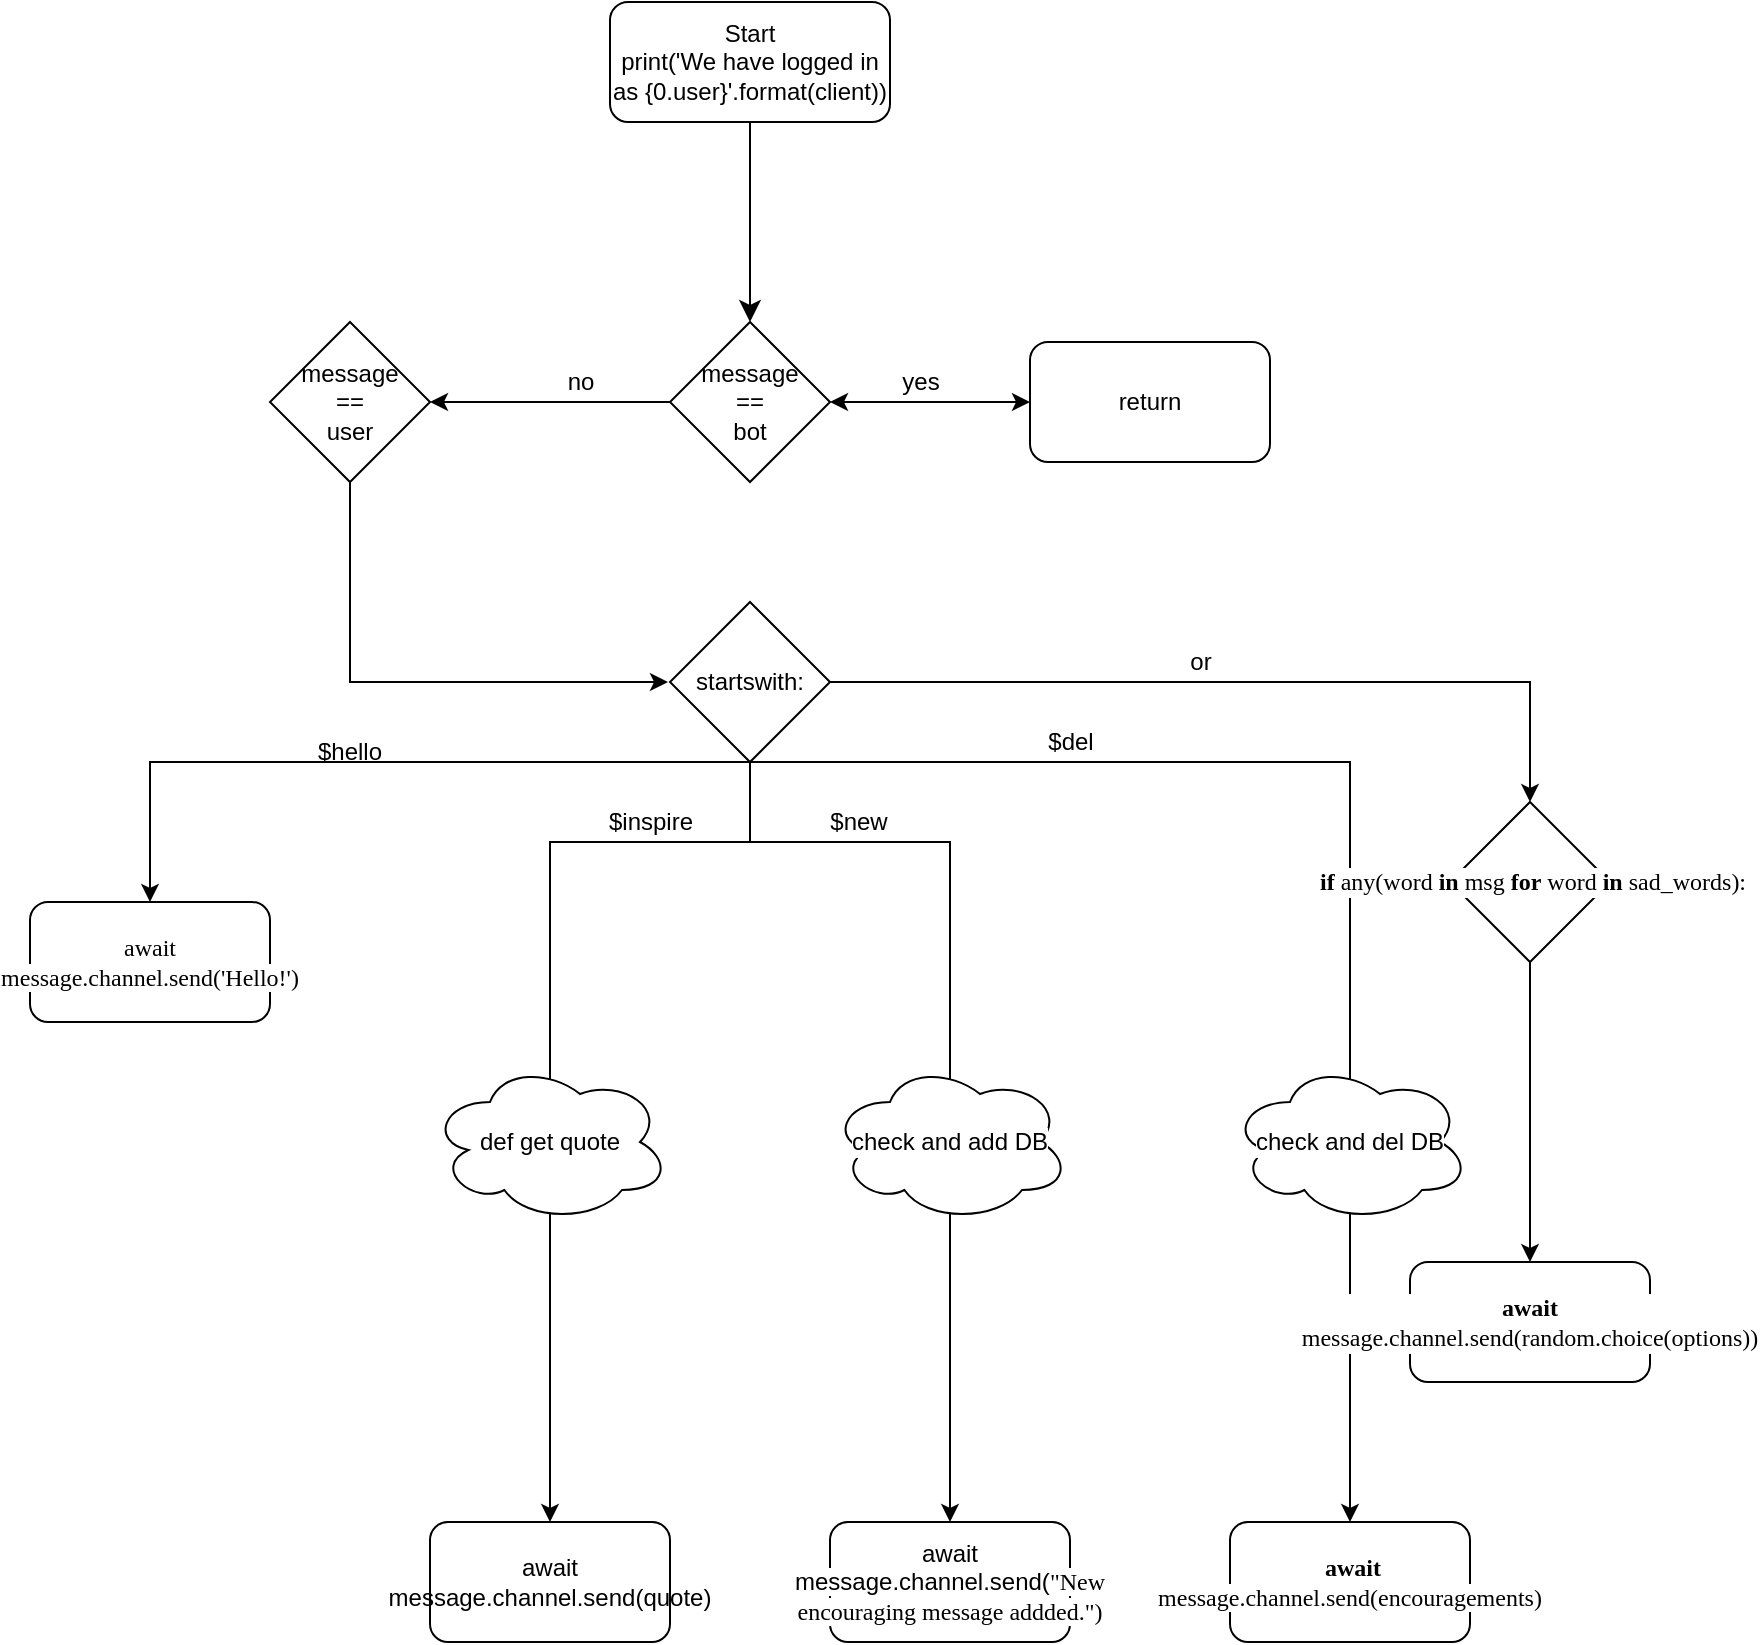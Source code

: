 <mxfile version="16.6.4" type="github">
  <diagram id="C5RBs43oDa-KdzZeNtuy" name="Page-1">
    <mxGraphModel dx="1666" dy="584" grid="1" gridSize="10" guides="1" tooltips="1" connect="1" arrows="1" fold="1" page="1" pageScale="1" pageWidth="827" pageHeight="1169" math="0" shadow="0">
      <root>
        <mxCell id="WIyWlLk6GJQsqaUBKTNV-0" />
        <mxCell id="WIyWlLk6GJQsqaUBKTNV-1" parent="WIyWlLk6GJQsqaUBKTNV-0" />
        <mxCell id="WIyWlLk6GJQsqaUBKTNV-2" value="" style="rounded=0;html=1;jettySize=auto;orthogonalLoop=1;fontSize=11;endArrow=classic;endFill=1;endSize=8;strokeWidth=1;shadow=0;labelBackgroundColor=none;edgeStyle=orthogonalEdgeStyle;" parent="WIyWlLk6GJQsqaUBKTNV-1" source="WIyWlLk6GJQsqaUBKTNV-3" edge="1">
          <mxGeometry relative="1" as="geometry">
            <mxPoint x="380" y="200" as="targetPoint" />
            <Array as="points">
              <mxPoint x="380" y="170" />
            </Array>
          </mxGeometry>
        </mxCell>
        <mxCell id="WIyWlLk6GJQsqaUBKTNV-3" value="Start&lt;br&gt;print(&#39;We have logged in as {0.user}&#39;.format(client))" style="rounded=1;whiteSpace=wrap;html=1;fontSize=12;glass=0;strokeWidth=1;shadow=0;" parent="WIyWlLk6GJQsqaUBKTNV-1" vertex="1">
          <mxGeometry x="310" y="40" width="140" height="60" as="geometry" />
        </mxCell>
        <mxCell id="tSzQzllDuJfJB7DnbiB4-0" value="message&lt;br&gt;==&lt;br&gt;bot" style="rhombus;whiteSpace=wrap;html=1;" vertex="1" parent="WIyWlLk6GJQsqaUBKTNV-1">
          <mxGeometry x="340" y="200" width="80" height="80" as="geometry" />
        </mxCell>
        <mxCell id="tSzQzllDuJfJB7DnbiB4-2" value="return" style="rounded=1;whiteSpace=wrap;html=1;" vertex="1" parent="WIyWlLk6GJQsqaUBKTNV-1">
          <mxGeometry x="520" y="210" width="120" height="60" as="geometry" />
        </mxCell>
        <mxCell id="tSzQzllDuJfJB7DnbiB4-3" value="" style="endArrow=classic;startArrow=classic;html=1;rounded=0;entryX=0;entryY=0.5;entryDx=0;entryDy=0;exitX=1;exitY=0.5;exitDx=0;exitDy=0;" edge="1" parent="WIyWlLk6GJQsqaUBKTNV-1" source="tSzQzllDuJfJB7DnbiB4-0" target="tSzQzllDuJfJB7DnbiB4-2">
          <mxGeometry width="50" height="50" relative="1" as="geometry">
            <mxPoint x="230" y="330" as="sourcePoint" />
            <mxPoint x="280" y="280" as="targetPoint" />
          </mxGeometry>
        </mxCell>
        <mxCell id="tSzQzllDuJfJB7DnbiB4-4" value="" style="endArrow=classic;html=1;rounded=0;exitX=0;exitY=0.5;exitDx=0;exitDy=0;entryX=1;entryY=0.5;entryDx=0;entryDy=0;" edge="1" parent="WIyWlLk6GJQsqaUBKTNV-1" source="tSzQzllDuJfJB7DnbiB4-0" target="tSzQzllDuJfJB7DnbiB4-9">
          <mxGeometry width="50" height="50" relative="1" as="geometry">
            <mxPoint x="230" y="330" as="sourcePoint" />
            <mxPoint x="240" y="240" as="targetPoint" />
          </mxGeometry>
        </mxCell>
        <mxCell id="tSzQzllDuJfJB7DnbiB4-5" value="yes" style="text;html=1;align=center;verticalAlign=middle;resizable=0;points=[];autosize=1;strokeColor=none;fillColor=none;" vertex="1" parent="WIyWlLk6GJQsqaUBKTNV-1">
          <mxGeometry x="450" y="220" width="30" height="20" as="geometry" />
        </mxCell>
        <mxCell id="tSzQzllDuJfJB7DnbiB4-6" value="no" style="text;html=1;align=center;verticalAlign=middle;resizable=0;points=[];autosize=1;strokeColor=none;fillColor=none;" vertex="1" parent="WIyWlLk6GJQsqaUBKTNV-1">
          <mxGeometry x="280" y="220" width="30" height="20" as="geometry" />
        </mxCell>
        <mxCell id="tSzQzllDuJfJB7DnbiB4-8" value="" style="endArrow=classic;html=1;rounded=0;entryX=0.5;entryY=0;entryDx=0;entryDy=0;exitX=0.5;exitY=1;exitDx=0;exitDy=0;" edge="1" parent="WIyWlLk6GJQsqaUBKTNV-1" source="tSzQzllDuJfJB7DnbiB4-9">
          <mxGeometry width="50" height="50" relative="1" as="geometry">
            <mxPoint x="190" y="290" as="sourcePoint" />
            <mxPoint x="339" y="380" as="targetPoint" />
            <Array as="points">
              <mxPoint x="180" y="380" />
            </Array>
          </mxGeometry>
        </mxCell>
        <mxCell id="tSzQzllDuJfJB7DnbiB4-9" value="message&lt;br&gt;==&lt;br&gt;user" style="rhombus;whiteSpace=wrap;html=1;" vertex="1" parent="WIyWlLk6GJQsqaUBKTNV-1">
          <mxGeometry x="140" y="200" width="80" height="80" as="geometry" />
        </mxCell>
        <mxCell id="tSzQzllDuJfJB7DnbiB4-10" value="startswith:" style="rhombus;whiteSpace=wrap;html=1;" vertex="1" parent="WIyWlLk6GJQsqaUBKTNV-1">
          <mxGeometry x="340" y="340" width="80" height="80" as="geometry" />
        </mxCell>
        <mxCell id="tSzQzllDuJfJB7DnbiB4-11" value="await&lt;br&gt;message.channel.send(quote)" style="rounded=1;whiteSpace=wrap;html=1;" vertex="1" parent="WIyWlLk6GJQsqaUBKTNV-1">
          <mxGeometry x="220" y="800" width="120" height="60" as="geometry" />
        </mxCell>
        <mxCell id="tSzQzllDuJfJB7DnbiB4-12" value="&lt;p style=&quot;margin: 0px ; font-stretch: normal ; line-height: normal ; font-family: &amp;#34;menlo&amp;#34;&quot;&gt;&lt;span style=&quot;background-color: rgb(255 , 255 , 255)&quot;&gt;await message.channel.send(&#39;Hello!&#39;)&lt;/span&gt;&lt;/p&gt;" style="rounded=1;whiteSpace=wrap;html=1;autosize=0;" vertex="1" parent="WIyWlLk6GJQsqaUBKTNV-1">
          <mxGeometry x="20" y="490" width="120" height="60" as="geometry" />
        </mxCell>
        <mxCell id="tSzQzllDuJfJB7DnbiB4-13" value="&lt;span style=&quot;background-color: rgb(255 , 255 , 255)&quot;&gt;await&lt;br&gt;message.channel.send(&lt;span style=&quot;font-family: &amp;#34;menlo&amp;#34;&quot;&gt;&quot;New encouraging message addded.&quot;)&lt;/span&gt;&lt;/span&gt;" style="rounded=1;whiteSpace=wrap;html=1;" vertex="1" parent="WIyWlLk6GJQsqaUBKTNV-1">
          <mxGeometry x="420" y="800" width="120" height="60" as="geometry" />
        </mxCell>
        <mxCell id="tSzQzllDuJfJB7DnbiB4-14" value="&lt;p style=&quot;margin: 0px ; font-stretch: normal ; line-height: normal ; font-family: &amp;#34;menlo&amp;#34;&quot;&gt;&lt;span style=&quot;background-color: rgb(255 , 255 , 255)&quot;&gt;&amp;nbsp;&lt;b&gt;await&lt;/b&gt; message.channel.send(encouragements)&lt;/span&gt;&lt;/p&gt;" style="rounded=1;whiteSpace=wrap;html=1;" vertex="1" parent="WIyWlLk6GJQsqaUBKTNV-1">
          <mxGeometry x="620" y="800" width="120" height="60" as="geometry" />
        </mxCell>
        <mxCell id="tSzQzllDuJfJB7DnbiB4-15" value="" style="endArrow=classic;html=1;rounded=0;exitX=0.5;exitY=1;exitDx=0;exitDy=0;entryX=0.5;entryY=0;entryDx=0;entryDy=0;" edge="1" parent="WIyWlLk6GJQsqaUBKTNV-1" source="tSzQzllDuJfJB7DnbiB4-10" target="tSzQzllDuJfJB7DnbiB4-12">
          <mxGeometry width="50" height="50" relative="1" as="geometry">
            <mxPoint x="360" y="530" as="sourcePoint" />
            <mxPoint x="410" y="480" as="targetPoint" />
            <Array as="points">
              <mxPoint x="80" y="420" />
            </Array>
          </mxGeometry>
        </mxCell>
        <mxCell id="tSzQzllDuJfJB7DnbiB4-16" value="" style="endArrow=classic;html=1;rounded=0;entryX=0.5;entryY=0;entryDx=0;entryDy=0;" edge="1" parent="WIyWlLk6GJQsqaUBKTNV-1" target="tSzQzllDuJfJB7DnbiB4-11">
          <mxGeometry width="50" height="50" relative="1" as="geometry">
            <mxPoint x="380" y="420" as="sourcePoint" />
            <mxPoint x="410" y="480" as="targetPoint" />
            <Array as="points">
              <mxPoint x="380" y="460" />
              <mxPoint x="340" y="460" />
              <mxPoint x="280" y="460" />
            </Array>
          </mxGeometry>
        </mxCell>
        <mxCell id="tSzQzllDuJfJB7DnbiB4-17" value="" style="endArrow=classic;html=1;rounded=0;entryX=0.5;entryY=0;entryDx=0;entryDy=0;startArrow=none;" edge="1" parent="WIyWlLk6GJQsqaUBKTNV-1" target="tSzQzllDuJfJB7DnbiB4-13">
          <mxGeometry width="50" height="50" relative="1" as="geometry">
            <mxPoint x="380" y="420" as="sourcePoint" />
            <mxPoint x="410" y="480" as="targetPoint" />
            <Array as="points">
              <mxPoint x="380" y="460" />
              <mxPoint x="480" y="460" />
            </Array>
          </mxGeometry>
        </mxCell>
        <mxCell id="tSzQzllDuJfJB7DnbiB4-18" value="" style="endArrow=classic;html=1;rounded=0;entryX=0.5;entryY=0;entryDx=0;entryDy=0;" edge="1" parent="WIyWlLk6GJQsqaUBKTNV-1" target="tSzQzllDuJfJB7DnbiB4-14">
          <mxGeometry width="50" height="50" relative="1" as="geometry">
            <mxPoint x="380" y="420" as="sourcePoint" />
            <mxPoint x="680" y="420" as="targetPoint" />
            <Array as="points">
              <mxPoint x="680" y="420" />
            </Array>
          </mxGeometry>
        </mxCell>
        <mxCell id="tSzQzllDuJfJB7DnbiB4-20" value="$hello" style="text;html=1;strokeColor=none;fillColor=none;align=center;verticalAlign=middle;whiteSpace=wrap;rounded=0;" vertex="1" parent="WIyWlLk6GJQsqaUBKTNV-1">
          <mxGeometry x="150" y="400" width="60" height="30" as="geometry" />
        </mxCell>
        <mxCell id="tSzQzllDuJfJB7DnbiB4-21" value="$inspire" style="text;html=1;align=center;verticalAlign=middle;resizable=0;points=[];autosize=1;strokeColor=none;fillColor=none;" vertex="1" parent="WIyWlLk6GJQsqaUBKTNV-1">
          <mxGeometry x="300" y="440" width="60" height="20" as="geometry" />
        </mxCell>
        <mxCell id="tSzQzllDuJfJB7DnbiB4-23" value="$del" style="text;html=1;align=center;verticalAlign=middle;resizable=0;points=[];autosize=1;strokeColor=none;fillColor=none;" vertex="1" parent="WIyWlLk6GJQsqaUBKTNV-1">
          <mxGeometry x="520" y="400" width="40" height="20" as="geometry" />
        </mxCell>
        <mxCell id="tSzQzllDuJfJB7DnbiB4-22" value="$new" style="text;html=1;align=center;verticalAlign=middle;resizable=0;points=[];autosize=1;strokeColor=none;fillColor=none;" vertex="1" parent="WIyWlLk6GJQsqaUBKTNV-1">
          <mxGeometry x="414" y="440" width="40" height="20" as="geometry" />
        </mxCell>
        <mxCell id="tSzQzllDuJfJB7DnbiB4-26" value="def get quote" style="ellipse;shape=cloud;whiteSpace=wrap;html=1;labelBackgroundColor=#FFFFFF;fontColor=#000000;" vertex="1" parent="WIyWlLk6GJQsqaUBKTNV-1">
          <mxGeometry x="220" y="570" width="120" height="80" as="geometry" />
        </mxCell>
        <mxCell id="tSzQzllDuJfJB7DnbiB4-27" value="check and add DB" style="ellipse;shape=cloud;whiteSpace=wrap;html=1;labelBackgroundColor=#FFFFFF;fontColor=#000000;" vertex="1" parent="WIyWlLk6GJQsqaUBKTNV-1">
          <mxGeometry x="420" y="570" width="120" height="80" as="geometry" />
        </mxCell>
        <mxCell id="tSzQzllDuJfJB7DnbiB4-28" value="check and del DB" style="ellipse;shape=cloud;whiteSpace=wrap;html=1;labelBackgroundColor=#FFFFFF;fontColor=#000000;" vertex="1" parent="WIyWlLk6GJQsqaUBKTNV-1">
          <mxGeometry x="620" y="570" width="120" height="80" as="geometry" />
        </mxCell>
        <mxCell id="tSzQzllDuJfJB7DnbiB4-30" value="" style="endArrow=classic;html=1;rounded=0;fontColor=#000000;exitX=0.5;exitY=1;exitDx=0;exitDy=0;" edge="1" parent="WIyWlLk6GJQsqaUBKTNV-1" source="tSzQzllDuJfJB7DnbiB4-32" target="tSzQzllDuJfJB7DnbiB4-31">
          <mxGeometry width="50" height="50" relative="1" as="geometry">
            <mxPoint x="380" y="460" as="sourcePoint" />
            <mxPoint x="380" y="680" as="targetPoint" />
          </mxGeometry>
        </mxCell>
        <mxCell id="tSzQzllDuJfJB7DnbiB4-31" value="&lt;p style=&quot;margin: 0px ; font-stretch: normal ; line-height: normal ; font-family: &amp;#34;menlo&amp;#34;&quot;&gt;&lt;span style=&quot;background-color: rgb(255 , 255 , 255)&quot;&gt;&lt;b&gt;await&lt;/b&gt; message.channel.send(random.choice(options))&lt;/span&gt;&lt;/p&gt;" style="rounded=1;whiteSpace=wrap;html=1;labelBackgroundColor=#FFFFFF;fontColor=#000000;" vertex="1" parent="WIyWlLk6GJQsqaUBKTNV-1">
          <mxGeometry x="710" y="670" width="120" height="60" as="geometry" />
        </mxCell>
        <mxCell id="tSzQzllDuJfJB7DnbiB4-32" value="&lt;p style=&quot;margin: 0px ; font-stretch: normal ; line-height: normal ; font-family: &amp;#34;menlo&amp;#34;&quot;&gt;&amp;nbsp;&lt;b&gt;if&lt;/b&gt;&amp;nbsp;any(word&amp;nbsp;&lt;b&gt;in&lt;/b&gt;&amp;nbsp;msg&amp;nbsp;&lt;b&gt;for&lt;/b&gt;&amp;nbsp;word&amp;nbsp;&lt;b&gt;in&lt;/b&gt;&amp;nbsp;sad_words):&lt;br&gt;&lt;/p&gt;" style="rhombus;whiteSpace=wrap;html=1;labelBackgroundColor=#FFFFFF;fontColor=default;" vertex="1" parent="WIyWlLk6GJQsqaUBKTNV-1">
          <mxGeometry x="730" y="440" width="80" height="80" as="geometry" />
        </mxCell>
        <mxCell id="tSzQzllDuJfJB7DnbiB4-34" value="or" style="text;html=1;align=center;verticalAlign=middle;resizable=0;points=[];autosize=1;strokeColor=none;fillColor=none;fontColor=#000000;" vertex="1" parent="WIyWlLk6GJQsqaUBKTNV-1">
          <mxGeometry x="590" y="360" width="30" height="20" as="geometry" />
        </mxCell>
        <mxCell id="tSzQzllDuJfJB7DnbiB4-38" value="" style="endArrow=classic;html=1;rounded=0;fontColor=#000000;exitX=1;exitY=0.5;exitDx=0;exitDy=0;entryX=0.5;entryY=0;entryDx=0;entryDy=0;" edge="1" parent="WIyWlLk6GJQsqaUBKTNV-1" source="tSzQzllDuJfJB7DnbiB4-10" target="tSzQzllDuJfJB7DnbiB4-32">
          <mxGeometry width="50" height="50" relative="1" as="geometry">
            <mxPoint x="550" y="690" as="sourcePoint" />
            <mxPoint x="600" y="640" as="targetPoint" />
            <Array as="points">
              <mxPoint x="770" y="380" />
            </Array>
          </mxGeometry>
        </mxCell>
      </root>
    </mxGraphModel>
  </diagram>
</mxfile>

